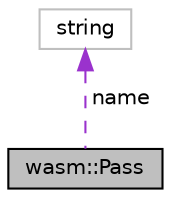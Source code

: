digraph "wasm::Pass"
{
  edge [fontname="Helvetica",fontsize="10",labelfontname="Helvetica",labelfontsize="10"];
  node [fontname="Helvetica",fontsize="10",shape=record];
  Node80 [label="wasm::Pass",height=0.2,width=0.4,color="black", fillcolor="grey75", style="filled", fontcolor="black"];
  Node81 -> Node80 [dir="back",color="darkorchid3",fontsize="10",style="dashed",label=" name" ];
  Node81 [label="string",height=0.2,width=0.4,color="grey75", fillcolor="white", style="filled"];
}
